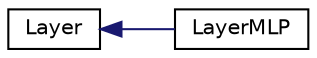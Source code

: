 digraph "Graphical Class Hierarchy"
{
 // LATEX_PDF_SIZE
  edge [fontname="Helvetica",fontsize="10",labelfontname="Helvetica",labelfontsize="10"];
  node [fontname="Helvetica",fontsize="10",shape=record];
  rankdir="LR";
  Node0 [label="Layer",height=0.2,width=0.4,color="black", fillcolor="white", style="filled",URL="$classLayer.html",tooltip=" "];
  Node0 -> Node1 [dir="back",color="midnightblue",fontsize="10",style="solid",fontname="Helvetica"];
  Node1 [label="LayerMLP",height=0.2,width=0.4,color="black", fillcolor="white", style="filled",URL="$classLayerMLP.html",tooltip=" "];
}
